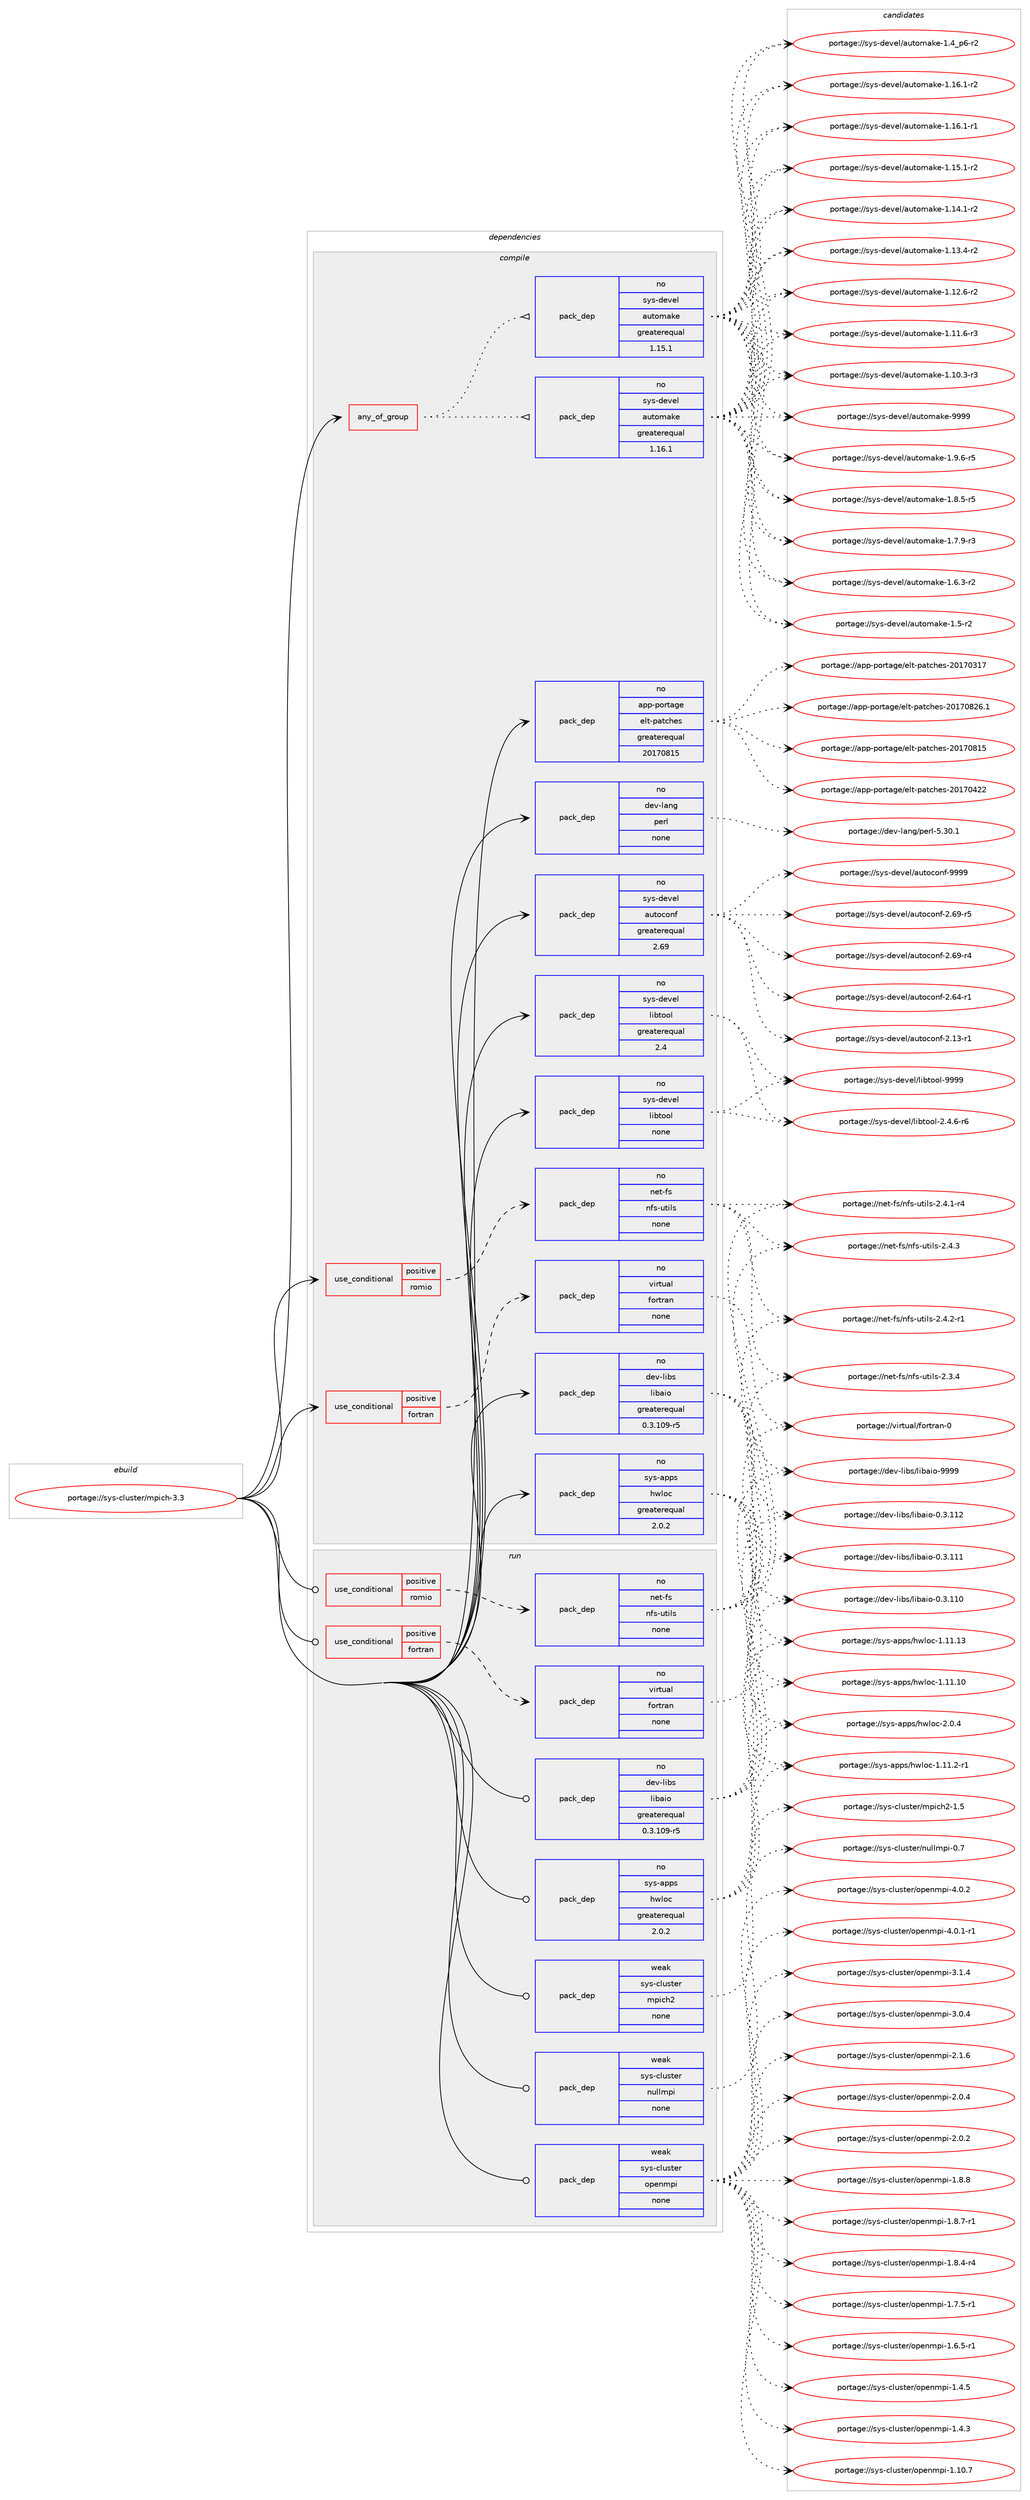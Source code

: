digraph prolog {

# *************
# Graph options
# *************

newrank=true;
concentrate=true;
compound=true;
graph [rankdir=LR,fontname=Helvetica,fontsize=10,ranksep=1.5];#, ranksep=2.5, nodesep=0.2];
edge  [arrowhead=vee];
node  [fontname=Helvetica,fontsize=10];

# **********
# The ebuild
# **********

subgraph cluster_leftcol {
color=gray;
rank=same;
label=<<i>ebuild</i>>;
id [label="portage://sys-cluster/mpich-3.3", color=red, width=4, href="../sys-cluster/mpich-3.3.svg"];
}

# ****************
# The dependencies
# ****************

subgraph cluster_midcol {
color=gray;
label=<<i>dependencies</i>>;
subgraph cluster_compile {
fillcolor="#eeeeee";
style=filled;
label=<<i>compile</i>>;
subgraph any858 {
dependency36827 [label=<<TABLE BORDER="0" CELLBORDER="1" CELLSPACING="0" CELLPADDING="4"><TR><TD CELLPADDING="10">any_of_group</TD></TR></TABLE>>, shape=none, color=red];subgraph pack28608 {
dependency36828 [label=<<TABLE BORDER="0" CELLBORDER="1" CELLSPACING="0" CELLPADDING="4" WIDTH="220"><TR><TD ROWSPAN="6" CELLPADDING="30">pack_dep</TD></TR><TR><TD WIDTH="110">no</TD></TR><TR><TD>sys-devel</TD></TR><TR><TD>automake</TD></TR><TR><TD>greaterequal</TD></TR><TR><TD>1.16.1</TD></TR></TABLE>>, shape=none, color=blue];
}
dependency36827:e -> dependency36828:w [weight=20,style="dotted",arrowhead="oinv"];
subgraph pack28609 {
dependency36829 [label=<<TABLE BORDER="0" CELLBORDER="1" CELLSPACING="0" CELLPADDING="4" WIDTH="220"><TR><TD ROWSPAN="6" CELLPADDING="30">pack_dep</TD></TR><TR><TD WIDTH="110">no</TD></TR><TR><TD>sys-devel</TD></TR><TR><TD>automake</TD></TR><TR><TD>greaterequal</TD></TR><TR><TD>1.15.1</TD></TR></TABLE>>, shape=none, color=blue];
}
dependency36827:e -> dependency36829:w [weight=20,style="dotted",arrowhead="oinv"];
}
id:e -> dependency36827:w [weight=20,style="solid",arrowhead="vee"];
subgraph cond7332 {
dependency36830 [label=<<TABLE BORDER="0" CELLBORDER="1" CELLSPACING="0" CELLPADDING="4"><TR><TD ROWSPAN="3" CELLPADDING="10">use_conditional</TD></TR><TR><TD>positive</TD></TR><TR><TD>fortran</TD></TR></TABLE>>, shape=none, color=red];
subgraph pack28610 {
dependency36831 [label=<<TABLE BORDER="0" CELLBORDER="1" CELLSPACING="0" CELLPADDING="4" WIDTH="220"><TR><TD ROWSPAN="6" CELLPADDING="30">pack_dep</TD></TR><TR><TD WIDTH="110">no</TD></TR><TR><TD>virtual</TD></TR><TR><TD>fortran</TD></TR><TR><TD>none</TD></TR><TR><TD></TD></TR></TABLE>>, shape=none, color=blue];
}
dependency36830:e -> dependency36831:w [weight=20,style="dashed",arrowhead="vee"];
}
id:e -> dependency36830:w [weight=20,style="solid",arrowhead="vee"];
subgraph cond7333 {
dependency36832 [label=<<TABLE BORDER="0" CELLBORDER="1" CELLSPACING="0" CELLPADDING="4"><TR><TD ROWSPAN="3" CELLPADDING="10">use_conditional</TD></TR><TR><TD>positive</TD></TR><TR><TD>romio</TD></TR></TABLE>>, shape=none, color=red];
subgraph pack28611 {
dependency36833 [label=<<TABLE BORDER="0" CELLBORDER="1" CELLSPACING="0" CELLPADDING="4" WIDTH="220"><TR><TD ROWSPAN="6" CELLPADDING="30">pack_dep</TD></TR><TR><TD WIDTH="110">no</TD></TR><TR><TD>net-fs</TD></TR><TR><TD>nfs-utils</TD></TR><TR><TD>none</TD></TR><TR><TD></TD></TR></TABLE>>, shape=none, color=blue];
}
dependency36832:e -> dependency36833:w [weight=20,style="dashed",arrowhead="vee"];
}
id:e -> dependency36832:w [weight=20,style="solid",arrowhead="vee"];
subgraph pack28612 {
dependency36834 [label=<<TABLE BORDER="0" CELLBORDER="1" CELLSPACING="0" CELLPADDING="4" WIDTH="220"><TR><TD ROWSPAN="6" CELLPADDING="30">pack_dep</TD></TR><TR><TD WIDTH="110">no</TD></TR><TR><TD>app-portage</TD></TR><TR><TD>elt-patches</TD></TR><TR><TD>greaterequal</TD></TR><TR><TD>20170815</TD></TR></TABLE>>, shape=none, color=blue];
}
id:e -> dependency36834:w [weight=20,style="solid",arrowhead="vee"];
subgraph pack28613 {
dependency36835 [label=<<TABLE BORDER="0" CELLBORDER="1" CELLSPACING="0" CELLPADDING="4" WIDTH="220"><TR><TD ROWSPAN="6" CELLPADDING="30">pack_dep</TD></TR><TR><TD WIDTH="110">no</TD></TR><TR><TD>dev-lang</TD></TR><TR><TD>perl</TD></TR><TR><TD>none</TD></TR><TR><TD></TD></TR></TABLE>>, shape=none, color=blue];
}
id:e -> dependency36835:w [weight=20,style="solid",arrowhead="vee"];
subgraph pack28614 {
dependency36836 [label=<<TABLE BORDER="0" CELLBORDER="1" CELLSPACING="0" CELLPADDING="4" WIDTH="220"><TR><TD ROWSPAN="6" CELLPADDING="30">pack_dep</TD></TR><TR><TD WIDTH="110">no</TD></TR><TR><TD>dev-libs</TD></TR><TR><TD>libaio</TD></TR><TR><TD>greaterequal</TD></TR><TR><TD>0.3.109-r5</TD></TR></TABLE>>, shape=none, color=blue];
}
id:e -> dependency36836:w [weight=20,style="solid",arrowhead="vee"];
subgraph pack28615 {
dependency36837 [label=<<TABLE BORDER="0" CELLBORDER="1" CELLSPACING="0" CELLPADDING="4" WIDTH="220"><TR><TD ROWSPAN="6" CELLPADDING="30">pack_dep</TD></TR><TR><TD WIDTH="110">no</TD></TR><TR><TD>sys-apps</TD></TR><TR><TD>hwloc</TD></TR><TR><TD>greaterequal</TD></TR><TR><TD>2.0.2</TD></TR></TABLE>>, shape=none, color=blue];
}
id:e -> dependency36837:w [weight=20,style="solid",arrowhead="vee"];
subgraph pack28616 {
dependency36838 [label=<<TABLE BORDER="0" CELLBORDER="1" CELLSPACING="0" CELLPADDING="4" WIDTH="220"><TR><TD ROWSPAN="6" CELLPADDING="30">pack_dep</TD></TR><TR><TD WIDTH="110">no</TD></TR><TR><TD>sys-devel</TD></TR><TR><TD>autoconf</TD></TR><TR><TD>greaterequal</TD></TR><TR><TD>2.69</TD></TR></TABLE>>, shape=none, color=blue];
}
id:e -> dependency36838:w [weight=20,style="solid",arrowhead="vee"];
subgraph pack28617 {
dependency36839 [label=<<TABLE BORDER="0" CELLBORDER="1" CELLSPACING="0" CELLPADDING="4" WIDTH="220"><TR><TD ROWSPAN="6" CELLPADDING="30">pack_dep</TD></TR><TR><TD WIDTH="110">no</TD></TR><TR><TD>sys-devel</TD></TR><TR><TD>libtool</TD></TR><TR><TD>greaterequal</TD></TR><TR><TD>2.4</TD></TR></TABLE>>, shape=none, color=blue];
}
id:e -> dependency36839:w [weight=20,style="solid",arrowhead="vee"];
subgraph pack28618 {
dependency36840 [label=<<TABLE BORDER="0" CELLBORDER="1" CELLSPACING="0" CELLPADDING="4" WIDTH="220"><TR><TD ROWSPAN="6" CELLPADDING="30">pack_dep</TD></TR><TR><TD WIDTH="110">no</TD></TR><TR><TD>sys-devel</TD></TR><TR><TD>libtool</TD></TR><TR><TD>none</TD></TR><TR><TD></TD></TR></TABLE>>, shape=none, color=blue];
}
id:e -> dependency36840:w [weight=20,style="solid",arrowhead="vee"];
}
subgraph cluster_compileandrun {
fillcolor="#eeeeee";
style=filled;
label=<<i>compile and run</i>>;
}
subgraph cluster_run {
fillcolor="#eeeeee";
style=filled;
label=<<i>run</i>>;
subgraph cond7334 {
dependency36841 [label=<<TABLE BORDER="0" CELLBORDER="1" CELLSPACING="0" CELLPADDING="4"><TR><TD ROWSPAN="3" CELLPADDING="10">use_conditional</TD></TR><TR><TD>positive</TD></TR><TR><TD>fortran</TD></TR></TABLE>>, shape=none, color=red];
subgraph pack28619 {
dependency36842 [label=<<TABLE BORDER="0" CELLBORDER="1" CELLSPACING="0" CELLPADDING="4" WIDTH="220"><TR><TD ROWSPAN="6" CELLPADDING="30">pack_dep</TD></TR><TR><TD WIDTH="110">no</TD></TR><TR><TD>virtual</TD></TR><TR><TD>fortran</TD></TR><TR><TD>none</TD></TR><TR><TD></TD></TR></TABLE>>, shape=none, color=blue];
}
dependency36841:e -> dependency36842:w [weight=20,style="dashed",arrowhead="vee"];
}
id:e -> dependency36841:w [weight=20,style="solid",arrowhead="odot"];
subgraph cond7335 {
dependency36843 [label=<<TABLE BORDER="0" CELLBORDER="1" CELLSPACING="0" CELLPADDING="4"><TR><TD ROWSPAN="3" CELLPADDING="10">use_conditional</TD></TR><TR><TD>positive</TD></TR><TR><TD>romio</TD></TR></TABLE>>, shape=none, color=red];
subgraph pack28620 {
dependency36844 [label=<<TABLE BORDER="0" CELLBORDER="1" CELLSPACING="0" CELLPADDING="4" WIDTH="220"><TR><TD ROWSPAN="6" CELLPADDING="30">pack_dep</TD></TR><TR><TD WIDTH="110">no</TD></TR><TR><TD>net-fs</TD></TR><TR><TD>nfs-utils</TD></TR><TR><TD>none</TD></TR><TR><TD></TD></TR></TABLE>>, shape=none, color=blue];
}
dependency36843:e -> dependency36844:w [weight=20,style="dashed",arrowhead="vee"];
}
id:e -> dependency36843:w [weight=20,style="solid",arrowhead="odot"];
subgraph pack28621 {
dependency36845 [label=<<TABLE BORDER="0" CELLBORDER="1" CELLSPACING="0" CELLPADDING="4" WIDTH="220"><TR><TD ROWSPAN="6" CELLPADDING="30">pack_dep</TD></TR><TR><TD WIDTH="110">no</TD></TR><TR><TD>dev-libs</TD></TR><TR><TD>libaio</TD></TR><TR><TD>greaterequal</TD></TR><TR><TD>0.3.109-r5</TD></TR></TABLE>>, shape=none, color=blue];
}
id:e -> dependency36845:w [weight=20,style="solid",arrowhead="odot"];
subgraph pack28622 {
dependency36846 [label=<<TABLE BORDER="0" CELLBORDER="1" CELLSPACING="0" CELLPADDING="4" WIDTH="220"><TR><TD ROWSPAN="6" CELLPADDING="30">pack_dep</TD></TR><TR><TD WIDTH="110">no</TD></TR><TR><TD>sys-apps</TD></TR><TR><TD>hwloc</TD></TR><TR><TD>greaterequal</TD></TR><TR><TD>2.0.2</TD></TR></TABLE>>, shape=none, color=blue];
}
id:e -> dependency36846:w [weight=20,style="solid",arrowhead="odot"];
subgraph pack28623 {
dependency36847 [label=<<TABLE BORDER="0" CELLBORDER="1" CELLSPACING="0" CELLPADDING="4" WIDTH="220"><TR><TD ROWSPAN="6" CELLPADDING="30">pack_dep</TD></TR><TR><TD WIDTH="110">weak</TD></TR><TR><TD>sys-cluster</TD></TR><TR><TD>mpich2</TD></TR><TR><TD>none</TD></TR><TR><TD></TD></TR></TABLE>>, shape=none, color=blue];
}
id:e -> dependency36847:w [weight=20,style="solid",arrowhead="odot"];
subgraph pack28624 {
dependency36848 [label=<<TABLE BORDER="0" CELLBORDER="1" CELLSPACING="0" CELLPADDING="4" WIDTH="220"><TR><TD ROWSPAN="6" CELLPADDING="30">pack_dep</TD></TR><TR><TD WIDTH="110">weak</TD></TR><TR><TD>sys-cluster</TD></TR><TR><TD>nullmpi</TD></TR><TR><TD>none</TD></TR><TR><TD></TD></TR></TABLE>>, shape=none, color=blue];
}
id:e -> dependency36848:w [weight=20,style="solid",arrowhead="odot"];
subgraph pack28625 {
dependency36849 [label=<<TABLE BORDER="0" CELLBORDER="1" CELLSPACING="0" CELLPADDING="4" WIDTH="220"><TR><TD ROWSPAN="6" CELLPADDING="30">pack_dep</TD></TR><TR><TD WIDTH="110">weak</TD></TR><TR><TD>sys-cluster</TD></TR><TR><TD>openmpi</TD></TR><TR><TD>none</TD></TR><TR><TD></TD></TR></TABLE>>, shape=none, color=blue];
}
id:e -> dependency36849:w [weight=20,style="solid",arrowhead="odot"];
}
}

# **************
# The candidates
# **************

subgraph cluster_choices {
rank=same;
color=gray;
label=<<i>candidates</i>>;

subgraph choice28608 {
color=black;
nodesep=1;
choice115121115451001011181011084797117116111109971071014557575757 [label="portage://sys-devel/automake-9999", color=red, width=4,href="../sys-devel/automake-9999.svg"];
choice115121115451001011181011084797117116111109971071014549465746544511453 [label="portage://sys-devel/automake-1.9.6-r5", color=red, width=4,href="../sys-devel/automake-1.9.6-r5.svg"];
choice115121115451001011181011084797117116111109971071014549465646534511453 [label="portage://sys-devel/automake-1.8.5-r5", color=red, width=4,href="../sys-devel/automake-1.8.5-r5.svg"];
choice115121115451001011181011084797117116111109971071014549465546574511451 [label="portage://sys-devel/automake-1.7.9-r3", color=red, width=4,href="../sys-devel/automake-1.7.9-r3.svg"];
choice115121115451001011181011084797117116111109971071014549465446514511450 [label="portage://sys-devel/automake-1.6.3-r2", color=red, width=4,href="../sys-devel/automake-1.6.3-r2.svg"];
choice11512111545100101118101108479711711611110997107101454946534511450 [label="portage://sys-devel/automake-1.5-r2", color=red, width=4,href="../sys-devel/automake-1.5-r2.svg"];
choice115121115451001011181011084797117116111109971071014549465295112544511450 [label="portage://sys-devel/automake-1.4_p6-r2", color=red, width=4,href="../sys-devel/automake-1.4_p6-r2.svg"];
choice11512111545100101118101108479711711611110997107101454946495446494511450 [label="portage://sys-devel/automake-1.16.1-r2", color=red, width=4,href="../sys-devel/automake-1.16.1-r2.svg"];
choice11512111545100101118101108479711711611110997107101454946495446494511449 [label="portage://sys-devel/automake-1.16.1-r1", color=red, width=4,href="../sys-devel/automake-1.16.1-r1.svg"];
choice11512111545100101118101108479711711611110997107101454946495346494511450 [label="portage://sys-devel/automake-1.15.1-r2", color=red, width=4,href="../sys-devel/automake-1.15.1-r2.svg"];
choice11512111545100101118101108479711711611110997107101454946495246494511450 [label="portage://sys-devel/automake-1.14.1-r2", color=red, width=4,href="../sys-devel/automake-1.14.1-r2.svg"];
choice11512111545100101118101108479711711611110997107101454946495146524511450 [label="portage://sys-devel/automake-1.13.4-r2", color=red, width=4,href="../sys-devel/automake-1.13.4-r2.svg"];
choice11512111545100101118101108479711711611110997107101454946495046544511450 [label="portage://sys-devel/automake-1.12.6-r2", color=red, width=4,href="../sys-devel/automake-1.12.6-r2.svg"];
choice11512111545100101118101108479711711611110997107101454946494946544511451 [label="portage://sys-devel/automake-1.11.6-r3", color=red, width=4,href="../sys-devel/automake-1.11.6-r3.svg"];
choice11512111545100101118101108479711711611110997107101454946494846514511451 [label="portage://sys-devel/automake-1.10.3-r3", color=red, width=4,href="../sys-devel/automake-1.10.3-r3.svg"];
dependency36828:e -> choice115121115451001011181011084797117116111109971071014557575757:w [style=dotted,weight="100"];
dependency36828:e -> choice115121115451001011181011084797117116111109971071014549465746544511453:w [style=dotted,weight="100"];
dependency36828:e -> choice115121115451001011181011084797117116111109971071014549465646534511453:w [style=dotted,weight="100"];
dependency36828:e -> choice115121115451001011181011084797117116111109971071014549465546574511451:w [style=dotted,weight="100"];
dependency36828:e -> choice115121115451001011181011084797117116111109971071014549465446514511450:w [style=dotted,weight="100"];
dependency36828:e -> choice11512111545100101118101108479711711611110997107101454946534511450:w [style=dotted,weight="100"];
dependency36828:e -> choice115121115451001011181011084797117116111109971071014549465295112544511450:w [style=dotted,weight="100"];
dependency36828:e -> choice11512111545100101118101108479711711611110997107101454946495446494511450:w [style=dotted,weight="100"];
dependency36828:e -> choice11512111545100101118101108479711711611110997107101454946495446494511449:w [style=dotted,weight="100"];
dependency36828:e -> choice11512111545100101118101108479711711611110997107101454946495346494511450:w [style=dotted,weight="100"];
dependency36828:e -> choice11512111545100101118101108479711711611110997107101454946495246494511450:w [style=dotted,weight="100"];
dependency36828:e -> choice11512111545100101118101108479711711611110997107101454946495146524511450:w [style=dotted,weight="100"];
dependency36828:e -> choice11512111545100101118101108479711711611110997107101454946495046544511450:w [style=dotted,weight="100"];
dependency36828:e -> choice11512111545100101118101108479711711611110997107101454946494946544511451:w [style=dotted,weight="100"];
dependency36828:e -> choice11512111545100101118101108479711711611110997107101454946494846514511451:w [style=dotted,weight="100"];
}
subgraph choice28609 {
color=black;
nodesep=1;
choice115121115451001011181011084797117116111109971071014557575757 [label="portage://sys-devel/automake-9999", color=red, width=4,href="../sys-devel/automake-9999.svg"];
choice115121115451001011181011084797117116111109971071014549465746544511453 [label="portage://sys-devel/automake-1.9.6-r5", color=red, width=4,href="../sys-devel/automake-1.9.6-r5.svg"];
choice115121115451001011181011084797117116111109971071014549465646534511453 [label="portage://sys-devel/automake-1.8.5-r5", color=red, width=4,href="../sys-devel/automake-1.8.5-r5.svg"];
choice115121115451001011181011084797117116111109971071014549465546574511451 [label="portage://sys-devel/automake-1.7.9-r3", color=red, width=4,href="../sys-devel/automake-1.7.9-r3.svg"];
choice115121115451001011181011084797117116111109971071014549465446514511450 [label="portage://sys-devel/automake-1.6.3-r2", color=red, width=4,href="../sys-devel/automake-1.6.3-r2.svg"];
choice11512111545100101118101108479711711611110997107101454946534511450 [label="portage://sys-devel/automake-1.5-r2", color=red, width=4,href="../sys-devel/automake-1.5-r2.svg"];
choice115121115451001011181011084797117116111109971071014549465295112544511450 [label="portage://sys-devel/automake-1.4_p6-r2", color=red, width=4,href="../sys-devel/automake-1.4_p6-r2.svg"];
choice11512111545100101118101108479711711611110997107101454946495446494511450 [label="portage://sys-devel/automake-1.16.1-r2", color=red, width=4,href="../sys-devel/automake-1.16.1-r2.svg"];
choice11512111545100101118101108479711711611110997107101454946495446494511449 [label="portage://sys-devel/automake-1.16.1-r1", color=red, width=4,href="../sys-devel/automake-1.16.1-r1.svg"];
choice11512111545100101118101108479711711611110997107101454946495346494511450 [label="portage://sys-devel/automake-1.15.1-r2", color=red, width=4,href="../sys-devel/automake-1.15.1-r2.svg"];
choice11512111545100101118101108479711711611110997107101454946495246494511450 [label="portage://sys-devel/automake-1.14.1-r2", color=red, width=4,href="../sys-devel/automake-1.14.1-r2.svg"];
choice11512111545100101118101108479711711611110997107101454946495146524511450 [label="portage://sys-devel/automake-1.13.4-r2", color=red, width=4,href="../sys-devel/automake-1.13.4-r2.svg"];
choice11512111545100101118101108479711711611110997107101454946495046544511450 [label="portage://sys-devel/automake-1.12.6-r2", color=red, width=4,href="../sys-devel/automake-1.12.6-r2.svg"];
choice11512111545100101118101108479711711611110997107101454946494946544511451 [label="portage://sys-devel/automake-1.11.6-r3", color=red, width=4,href="../sys-devel/automake-1.11.6-r3.svg"];
choice11512111545100101118101108479711711611110997107101454946494846514511451 [label="portage://sys-devel/automake-1.10.3-r3", color=red, width=4,href="../sys-devel/automake-1.10.3-r3.svg"];
dependency36829:e -> choice115121115451001011181011084797117116111109971071014557575757:w [style=dotted,weight="100"];
dependency36829:e -> choice115121115451001011181011084797117116111109971071014549465746544511453:w [style=dotted,weight="100"];
dependency36829:e -> choice115121115451001011181011084797117116111109971071014549465646534511453:w [style=dotted,weight="100"];
dependency36829:e -> choice115121115451001011181011084797117116111109971071014549465546574511451:w [style=dotted,weight="100"];
dependency36829:e -> choice115121115451001011181011084797117116111109971071014549465446514511450:w [style=dotted,weight="100"];
dependency36829:e -> choice11512111545100101118101108479711711611110997107101454946534511450:w [style=dotted,weight="100"];
dependency36829:e -> choice115121115451001011181011084797117116111109971071014549465295112544511450:w [style=dotted,weight="100"];
dependency36829:e -> choice11512111545100101118101108479711711611110997107101454946495446494511450:w [style=dotted,weight="100"];
dependency36829:e -> choice11512111545100101118101108479711711611110997107101454946495446494511449:w [style=dotted,weight="100"];
dependency36829:e -> choice11512111545100101118101108479711711611110997107101454946495346494511450:w [style=dotted,weight="100"];
dependency36829:e -> choice11512111545100101118101108479711711611110997107101454946495246494511450:w [style=dotted,weight="100"];
dependency36829:e -> choice11512111545100101118101108479711711611110997107101454946495146524511450:w [style=dotted,weight="100"];
dependency36829:e -> choice11512111545100101118101108479711711611110997107101454946495046544511450:w [style=dotted,weight="100"];
dependency36829:e -> choice11512111545100101118101108479711711611110997107101454946494946544511451:w [style=dotted,weight="100"];
dependency36829:e -> choice11512111545100101118101108479711711611110997107101454946494846514511451:w [style=dotted,weight="100"];
}
subgraph choice28610 {
color=black;
nodesep=1;
choice1181051141161179710847102111114116114971104548 [label="portage://virtual/fortran-0", color=red, width=4,href="../virtual/fortran-0.svg"];
dependency36831:e -> choice1181051141161179710847102111114116114971104548:w [style=dotted,weight="100"];
}
subgraph choice28611 {
color=black;
nodesep=1;
choice110101116451021154711010211545117116105108115455046524651 [label="portage://net-fs/nfs-utils-2.4.3", color=red, width=4,href="../net-fs/nfs-utils-2.4.3.svg"];
choice1101011164510211547110102115451171161051081154550465246504511449 [label="portage://net-fs/nfs-utils-2.4.2-r1", color=red, width=4,href="../net-fs/nfs-utils-2.4.2-r1.svg"];
choice1101011164510211547110102115451171161051081154550465246494511452 [label="portage://net-fs/nfs-utils-2.4.1-r4", color=red, width=4,href="../net-fs/nfs-utils-2.4.1-r4.svg"];
choice110101116451021154711010211545117116105108115455046514652 [label="portage://net-fs/nfs-utils-2.3.4", color=red, width=4,href="../net-fs/nfs-utils-2.3.4.svg"];
dependency36833:e -> choice110101116451021154711010211545117116105108115455046524651:w [style=dotted,weight="100"];
dependency36833:e -> choice1101011164510211547110102115451171161051081154550465246504511449:w [style=dotted,weight="100"];
dependency36833:e -> choice1101011164510211547110102115451171161051081154550465246494511452:w [style=dotted,weight="100"];
dependency36833:e -> choice110101116451021154711010211545117116105108115455046514652:w [style=dotted,weight="100"];
}
subgraph choice28612 {
color=black;
nodesep=1;
choice971121124511211111411697103101471011081164511297116991041011154550484955485650544649 [label="portage://app-portage/elt-patches-20170826.1", color=red, width=4,href="../app-portage/elt-patches-20170826.1.svg"];
choice97112112451121111141169710310147101108116451129711699104101115455048495548564953 [label="portage://app-portage/elt-patches-20170815", color=red, width=4,href="../app-portage/elt-patches-20170815.svg"];
choice97112112451121111141169710310147101108116451129711699104101115455048495548525050 [label="portage://app-portage/elt-patches-20170422", color=red, width=4,href="../app-portage/elt-patches-20170422.svg"];
choice97112112451121111141169710310147101108116451129711699104101115455048495548514955 [label="portage://app-portage/elt-patches-20170317", color=red, width=4,href="../app-portage/elt-patches-20170317.svg"];
dependency36834:e -> choice971121124511211111411697103101471011081164511297116991041011154550484955485650544649:w [style=dotted,weight="100"];
dependency36834:e -> choice97112112451121111141169710310147101108116451129711699104101115455048495548564953:w [style=dotted,weight="100"];
dependency36834:e -> choice97112112451121111141169710310147101108116451129711699104101115455048495548525050:w [style=dotted,weight="100"];
dependency36834:e -> choice97112112451121111141169710310147101108116451129711699104101115455048495548514955:w [style=dotted,weight="100"];
}
subgraph choice28613 {
color=black;
nodesep=1;
choice10010111845108971101034711210111410845534651484649 [label="portage://dev-lang/perl-5.30.1", color=red, width=4,href="../dev-lang/perl-5.30.1.svg"];
dependency36835:e -> choice10010111845108971101034711210111410845534651484649:w [style=dotted,weight="100"];
}
subgraph choice28614 {
color=black;
nodesep=1;
choice10010111845108105981154710810598971051114557575757 [label="portage://dev-libs/libaio-9999", color=red, width=4,href="../dev-libs/libaio-9999.svg"];
choice10010111845108105981154710810598971051114548465146494950 [label="portage://dev-libs/libaio-0.3.112", color=red, width=4,href="../dev-libs/libaio-0.3.112.svg"];
choice10010111845108105981154710810598971051114548465146494949 [label="portage://dev-libs/libaio-0.3.111", color=red, width=4,href="../dev-libs/libaio-0.3.111.svg"];
choice10010111845108105981154710810598971051114548465146494948 [label="portage://dev-libs/libaio-0.3.110", color=red, width=4,href="../dev-libs/libaio-0.3.110.svg"];
dependency36836:e -> choice10010111845108105981154710810598971051114557575757:w [style=dotted,weight="100"];
dependency36836:e -> choice10010111845108105981154710810598971051114548465146494950:w [style=dotted,weight="100"];
dependency36836:e -> choice10010111845108105981154710810598971051114548465146494949:w [style=dotted,weight="100"];
dependency36836:e -> choice10010111845108105981154710810598971051114548465146494948:w [style=dotted,weight="100"];
}
subgraph choice28615 {
color=black;
nodesep=1;
choice11512111545971121121154710411910811199455046484652 [label="portage://sys-apps/hwloc-2.0.4", color=red, width=4,href="../sys-apps/hwloc-2.0.4.svg"];
choice11512111545971121121154710411910811199454946494946504511449 [label="portage://sys-apps/hwloc-1.11.2-r1", color=red, width=4,href="../sys-apps/hwloc-1.11.2-r1.svg"];
choice115121115459711211211547104119108111994549464949464951 [label="portage://sys-apps/hwloc-1.11.13", color=red, width=4,href="../sys-apps/hwloc-1.11.13.svg"];
choice115121115459711211211547104119108111994549464949464948 [label="portage://sys-apps/hwloc-1.11.10", color=red, width=4,href="../sys-apps/hwloc-1.11.10.svg"];
dependency36837:e -> choice11512111545971121121154710411910811199455046484652:w [style=dotted,weight="100"];
dependency36837:e -> choice11512111545971121121154710411910811199454946494946504511449:w [style=dotted,weight="100"];
dependency36837:e -> choice115121115459711211211547104119108111994549464949464951:w [style=dotted,weight="100"];
dependency36837:e -> choice115121115459711211211547104119108111994549464949464948:w [style=dotted,weight="100"];
}
subgraph choice28616 {
color=black;
nodesep=1;
choice115121115451001011181011084797117116111991111101024557575757 [label="portage://sys-devel/autoconf-9999", color=red, width=4,href="../sys-devel/autoconf-9999.svg"];
choice1151211154510010111810110847971171161119911111010245504654574511453 [label="portage://sys-devel/autoconf-2.69-r5", color=red, width=4,href="../sys-devel/autoconf-2.69-r5.svg"];
choice1151211154510010111810110847971171161119911111010245504654574511452 [label="portage://sys-devel/autoconf-2.69-r4", color=red, width=4,href="../sys-devel/autoconf-2.69-r4.svg"];
choice1151211154510010111810110847971171161119911111010245504654524511449 [label="portage://sys-devel/autoconf-2.64-r1", color=red, width=4,href="../sys-devel/autoconf-2.64-r1.svg"];
choice1151211154510010111810110847971171161119911111010245504649514511449 [label="portage://sys-devel/autoconf-2.13-r1", color=red, width=4,href="../sys-devel/autoconf-2.13-r1.svg"];
dependency36838:e -> choice115121115451001011181011084797117116111991111101024557575757:w [style=dotted,weight="100"];
dependency36838:e -> choice1151211154510010111810110847971171161119911111010245504654574511453:w [style=dotted,weight="100"];
dependency36838:e -> choice1151211154510010111810110847971171161119911111010245504654574511452:w [style=dotted,weight="100"];
dependency36838:e -> choice1151211154510010111810110847971171161119911111010245504654524511449:w [style=dotted,weight="100"];
dependency36838:e -> choice1151211154510010111810110847971171161119911111010245504649514511449:w [style=dotted,weight="100"];
}
subgraph choice28617 {
color=black;
nodesep=1;
choice1151211154510010111810110847108105981161111111084557575757 [label="portage://sys-devel/libtool-9999", color=red, width=4,href="../sys-devel/libtool-9999.svg"];
choice1151211154510010111810110847108105981161111111084550465246544511454 [label="portage://sys-devel/libtool-2.4.6-r6", color=red, width=4,href="../sys-devel/libtool-2.4.6-r6.svg"];
dependency36839:e -> choice1151211154510010111810110847108105981161111111084557575757:w [style=dotted,weight="100"];
dependency36839:e -> choice1151211154510010111810110847108105981161111111084550465246544511454:w [style=dotted,weight="100"];
}
subgraph choice28618 {
color=black;
nodesep=1;
choice1151211154510010111810110847108105981161111111084557575757 [label="portage://sys-devel/libtool-9999", color=red, width=4,href="../sys-devel/libtool-9999.svg"];
choice1151211154510010111810110847108105981161111111084550465246544511454 [label="portage://sys-devel/libtool-2.4.6-r6", color=red, width=4,href="../sys-devel/libtool-2.4.6-r6.svg"];
dependency36840:e -> choice1151211154510010111810110847108105981161111111084557575757:w [style=dotted,weight="100"];
dependency36840:e -> choice1151211154510010111810110847108105981161111111084550465246544511454:w [style=dotted,weight="100"];
}
subgraph choice28619 {
color=black;
nodesep=1;
choice1181051141161179710847102111114116114971104548 [label="portage://virtual/fortran-0", color=red, width=4,href="../virtual/fortran-0.svg"];
dependency36842:e -> choice1181051141161179710847102111114116114971104548:w [style=dotted,weight="100"];
}
subgraph choice28620 {
color=black;
nodesep=1;
choice110101116451021154711010211545117116105108115455046524651 [label="portage://net-fs/nfs-utils-2.4.3", color=red, width=4,href="../net-fs/nfs-utils-2.4.3.svg"];
choice1101011164510211547110102115451171161051081154550465246504511449 [label="portage://net-fs/nfs-utils-2.4.2-r1", color=red, width=4,href="../net-fs/nfs-utils-2.4.2-r1.svg"];
choice1101011164510211547110102115451171161051081154550465246494511452 [label="portage://net-fs/nfs-utils-2.4.1-r4", color=red, width=4,href="../net-fs/nfs-utils-2.4.1-r4.svg"];
choice110101116451021154711010211545117116105108115455046514652 [label="portage://net-fs/nfs-utils-2.3.4", color=red, width=4,href="../net-fs/nfs-utils-2.3.4.svg"];
dependency36844:e -> choice110101116451021154711010211545117116105108115455046524651:w [style=dotted,weight="100"];
dependency36844:e -> choice1101011164510211547110102115451171161051081154550465246504511449:w [style=dotted,weight="100"];
dependency36844:e -> choice1101011164510211547110102115451171161051081154550465246494511452:w [style=dotted,weight="100"];
dependency36844:e -> choice110101116451021154711010211545117116105108115455046514652:w [style=dotted,weight="100"];
}
subgraph choice28621 {
color=black;
nodesep=1;
choice10010111845108105981154710810598971051114557575757 [label="portage://dev-libs/libaio-9999", color=red, width=4,href="../dev-libs/libaio-9999.svg"];
choice10010111845108105981154710810598971051114548465146494950 [label="portage://dev-libs/libaio-0.3.112", color=red, width=4,href="../dev-libs/libaio-0.3.112.svg"];
choice10010111845108105981154710810598971051114548465146494949 [label="portage://dev-libs/libaio-0.3.111", color=red, width=4,href="../dev-libs/libaio-0.3.111.svg"];
choice10010111845108105981154710810598971051114548465146494948 [label="portage://dev-libs/libaio-0.3.110", color=red, width=4,href="../dev-libs/libaio-0.3.110.svg"];
dependency36845:e -> choice10010111845108105981154710810598971051114557575757:w [style=dotted,weight="100"];
dependency36845:e -> choice10010111845108105981154710810598971051114548465146494950:w [style=dotted,weight="100"];
dependency36845:e -> choice10010111845108105981154710810598971051114548465146494949:w [style=dotted,weight="100"];
dependency36845:e -> choice10010111845108105981154710810598971051114548465146494948:w [style=dotted,weight="100"];
}
subgraph choice28622 {
color=black;
nodesep=1;
choice11512111545971121121154710411910811199455046484652 [label="portage://sys-apps/hwloc-2.0.4", color=red, width=4,href="../sys-apps/hwloc-2.0.4.svg"];
choice11512111545971121121154710411910811199454946494946504511449 [label="portage://sys-apps/hwloc-1.11.2-r1", color=red, width=4,href="../sys-apps/hwloc-1.11.2-r1.svg"];
choice115121115459711211211547104119108111994549464949464951 [label="portage://sys-apps/hwloc-1.11.13", color=red, width=4,href="../sys-apps/hwloc-1.11.13.svg"];
choice115121115459711211211547104119108111994549464949464948 [label="portage://sys-apps/hwloc-1.11.10", color=red, width=4,href="../sys-apps/hwloc-1.11.10.svg"];
dependency36846:e -> choice11512111545971121121154710411910811199455046484652:w [style=dotted,weight="100"];
dependency36846:e -> choice11512111545971121121154710411910811199454946494946504511449:w [style=dotted,weight="100"];
dependency36846:e -> choice115121115459711211211547104119108111994549464949464951:w [style=dotted,weight="100"];
dependency36846:e -> choice115121115459711211211547104119108111994549464949464948:w [style=dotted,weight="100"];
}
subgraph choice28623 {
color=black;
nodesep=1;
choice115121115459910811711511610111447109112105991045045494653 [label="portage://sys-cluster/mpich2-1.5", color=red, width=4,href="../sys-cluster/mpich2-1.5.svg"];
dependency36847:e -> choice115121115459910811711511610111447109112105991045045494653:w [style=dotted,weight="100"];
}
subgraph choice28624 {
color=black;
nodesep=1;
choice11512111545991081171151161011144711011710810810911210545484655 [label="portage://sys-cluster/nullmpi-0.7", color=red, width=4,href="../sys-cluster/nullmpi-0.7.svg"];
dependency36848:e -> choice11512111545991081171151161011144711011710810810911210545484655:w [style=dotted,weight="100"];
}
subgraph choice28625 {
color=black;
nodesep=1;
choice115121115459910811711511610111447111112101110109112105455246484650 [label="portage://sys-cluster/openmpi-4.0.2", color=red, width=4,href="../sys-cluster/openmpi-4.0.2.svg"];
choice1151211154599108117115116101114471111121011101091121054552464846494511449 [label="portage://sys-cluster/openmpi-4.0.1-r1", color=red, width=4,href="../sys-cluster/openmpi-4.0.1-r1.svg"];
choice115121115459910811711511610111447111112101110109112105455146494652 [label="portage://sys-cluster/openmpi-3.1.4", color=red, width=4,href="../sys-cluster/openmpi-3.1.4.svg"];
choice115121115459910811711511610111447111112101110109112105455146484652 [label="portage://sys-cluster/openmpi-3.0.4", color=red, width=4,href="../sys-cluster/openmpi-3.0.4.svg"];
choice115121115459910811711511610111447111112101110109112105455046494654 [label="portage://sys-cluster/openmpi-2.1.6", color=red, width=4,href="../sys-cluster/openmpi-2.1.6.svg"];
choice115121115459910811711511610111447111112101110109112105455046484652 [label="portage://sys-cluster/openmpi-2.0.4", color=red, width=4,href="../sys-cluster/openmpi-2.0.4.svg"];
choice115121115459910811711511610111447111112101110109112105455046484650 [label="portage://sys-cluster/openmpi-2.0.2", color=red, width=4,href="../sys-cluster/openmpi-2.0.2.svg"];
choice115121115459910811711511610111447111112101110109112105454946564656 [label="portage://sys-cluster/openmpi-1.8.8", color=red, width=4,href="../sys-cluster/openmpi-1.8.8.svg"];
choice1151211154599108117115116101114471111121011101091121054549465646554511449 [label="portage://sys-cluster/openmpi-1.8.7-r1", color=red, width=4,href="../sys-cluster/openmpi-1.8.7-r1.svg"];
choice1151211154599108117115116101114471111121011101091121054549465646524511452 [label="portage://sys-cluster/openmpi-1.8.4-r4", color=red, width=4,href="../sys-cluster/openmpi-1.8.4-r4.svg"];
choice1151211154599108117115116101114471111121011101091121054549465546534511449 [label="portage://sys-cluster/openmpi-1.7.5-r1", color=red, width=4,href="../sys-cluster/openmpi-1.7.5-r1.svg"];
choice1151211154599108117115116101114471111121011101091121054549465446534511449 [label="portage://sys-cluster/openmpi-1.6.5-r1", color=red, width=4,href="../sys-cluster/openmpi-1.6.5-r1.svg"];
choice115121115459910811711511610111447111112101110109112105454946524653 [label="portage://sys-cluster/openmpi-1.4.5", color=red, width=4,href="../sys-cluster/openmpi-1.4.5.svg"];
choice115121115459910811711511610111447111112101110109112105454946524651 [label="portage://sys-cluster/openmpi-1.4.3", color=red, width=4,href="../sys-cluster/openmpi-1.4.3.svg"];
choice11512111545991081171151161011144711111210111010911210545494649484655 [label="portage://sys-cluster/openmpi-1.10.7", color=red, width=4,href="../sys-cluster/openmpi-1.10.7.svg"];
dependency36849:e -> choice115121115459910811711511610111447111112101110109112105455246484650:w [style=dotted,weight="100"];
dependency36849:e -> choice1151211154599108117115116101114471111121011101091121054552464846494511449:w [style=dotted,weight="100"];
dependency36849:e -> choice115121115459910811711511610111447111112101110109112105455146494652:w [style=dotted,weight="100"];
dependency36849:e -> choice115121115459910811711511610111447111112101110109112105455146484652:w [style=dotted,weight="100"];
dependency36849:e -> choice115121115459910811711511610111447111112101110109112105455046494654:w [style=dotted,weight="100"];
dependency36849:e -> choice115121115459910811711511610111447111112101110109112105455046484652:w [style=dotted,weight="100"];
dependency36849:e -> choice115121115459910811711511610111447111112101110109112105455046484650:w [style=dotted,weight="100"];
dependency36849:e -> choice115121115459910811711511610111447111112101110109112105454946564656:w [style=dotted,weight="100"];
dependency36849:e -> choice1151211154599108117115116101114471111121011101091121054549465646554511449:w [style=dotted,weight="100"];
dependency36849:e -> choice1151211154599108117115116101114471111121011101091121054549465646524511452:w [style=dotted,weight="100"];
dependency36849:e -> choice1151211154599108117115116101114471111121011101091121054549465546534511449:w [style=dotted,weight="100"];
dependency36849:e -> choice1151211154599108117115116101114471111121011101091121054549465446534511449:w [style=dotted,weight="100"];
dependency36849:e -> choice115121115459910811711511610111447111112101110109112105454946524653:w [style=dotted,weight="100"];
dependency36849:e -> choice115121115459910811711511610111447111112101110109112105454946524651:w [style=dotted,weight="100"];
dependency36849:e -> choice11512111545991081171151161011144711111210111010911210545494649484655:w [style=dotted,weight="100"];
}
}

}
